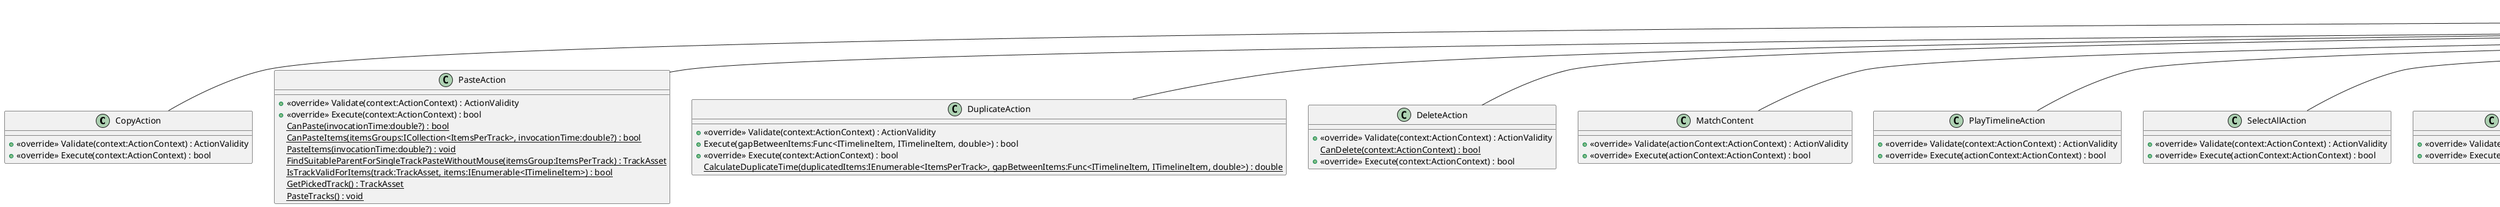 @startuml
class CopyAction {
    + <<override>> Validate(context:ActionContext) : ActionValidity
    + <<override>> Execute(context:ActionContext) : bool
}
class PasteAction {
    + <<override>> Validate(context:ActionContext) : ActionValidity
    + <<override>> Execute(context:ActionContext) : bool
    {static} CanPaste(invocationTime:double?) : bool
    {static} CanPasteItems(itemsGroups:ICollection<ItemsPerTrack>, invocationTime:double?) : bool
    {static} PasteItems(invocationTime:double?) : void
    {static} FindSuitableParentForSingleTrackPasteWithoutMouse(itemsGroup:ItemsPerTrack) : TrackAsset
    {static} IsTrackValidForItems(track:TrackAsset, items:IEnumerable<ITimelineItem>) : bool
    {static} GetPickedTrack() : TrackAsset
    {static} PasteTracks() : void
}
class DuplicateAction {
    + <<override>> Validate(context:ActionContext) : ActionValidity
    + Execute(gapBetweenItems:Func<ITimelineItem, ITimelineItem, double>) : bool
    + <<override>> Execute(context:ActionContext) : bool
    {static} CalculateDuplicateTime(duplicatedItems:IEnumerable<ItemsPerTrack>, gapBetweenItems:Func<ITimelineItem, ITimelineItem, double>) : double
}
class DeleteAction {
    + <<override>> Validate(context:ActionContext) : ActionValidity
    {static} CanDelete(context:ActionContext) : bool
    + <<override>> Execute(context:ActionContext) : bool
}
class MatchContent {
    + <<override>> Validate(actionContext:ActionContext) : ActionValidity
    + <<override>> Execute(actionContext:ActionContext) : bool
}
class PlayTimelineAction {
    + <<override>> Validate(context:ActionContext) : ActionValidity
    + <<override>> Execute(actionContext:ActionContext) : bool
}
class SelectAllAction {
    + <<override>> Validate(context:ActionContext) : ActionValidity
    + <<override>> Execute(actionContext:ActionContext) : bool
}
class PreviousFrameAction {
    + <<override>> Validate(context:ActionContext) : ActionValidity
    + <<override>> Execute(actionContext:ActionContext) : bool
}
class NextFrameAction {
    + <<override>> Validate(context:ActionContext) : ActionValidity
    + <<override>> Execute(actionContext:ActionContext) : bool
}
class FrameAllAction {
    + <<override>> Validate(context:ActionContext) : ActionValidity
    + <<override>> Execute(actionContext:ActionContext) : bool
}
class FrameSelectedAction {
    + <<override>> Validate(context:ActionContext) : ActionValidity
    + {static} FrameRange(startTime:float, endTime:float) : void
    + <<override>> Execute(actionContext:ActionContext) : bool
    + {static} ShouldHandleInlineCurve(curveEditorOwner:IClipCurveEditorOwner) : bool
    + {static} FrameInlineCurves(curveEditorOwner:IClipCurveEditorOwner, selectionOnly:bool) : void
}
class PrevKeyAction {
    + <<override>> Validate(context:ActionContext) : ActionValidity
    + <<override>> Execute(actionContext:ActionContext) : bool
}
class NextKeyAction {
    + <<override>> Validate(context:ActionContext) : ActionValidity
    + <<override>> Execute(actionContext:ActionContext) : bool
}
class GotoStartAction {
    + <<override>> Validate(context:ActionContext) : ActionValidity
    + <<override>> Execute(actionContext:ActionContext) : bool
}
class GotoEndAction {
    + <<override>> Validate(context:ActionContext) : ActionValidity
    + <<override>> Execute(actionContext:ActionContext) : bool
}
class ZoomIn {
    + <<override>> Validate(context:ActionContext) : ActionValidity
    + <<override>> Execute(actionContext:ActionContext) : bool
}
class ZoomOut {
    + <<override>> Validate(context:ActionContext) : ActionValidity
    + <<override>> Execute(actionContext:ActionContext) : bool
}
class NavigateLeft {
    + <<override>> Validate(context:ActionContext) : ActionValidity
    + <<override>> Execute(actionContext:ActionContext) : bool
}
class NavigateRight {
    + <<override>> Validate(context:ActionContext) : ActionValidity
    + <<override>> Execute(actionContext:ActionContext) : bool
}
class ToggleCollapseGroup {
    + <<override>> Validate(context:ActionContext) : ActionValidity
    + <<override>> Execute(actionContext:ActionContext) : bool
}
class SelectLeftClip {
    + <<override>> Validate(context:ActionContext) : ActionValidity
    + <<override>> Execute(actionContext:ActionContext) : bool
}
class SelectRightClip {
    + <<override>> Validate(context:ActionContext) : ActionValidity
    + <<override>> Execute(actionContext:ActionContext) : bool
}
class SelectUpClip {
    + <<override>> Validate(context:ActionContext) : ActionValidity
    + <<override>> Execute(actionContext:ActionContext) : bool
}
class SelectUpTrack {
    + <<override>> Validate(context:ActionContext) : ActionValidity
    + <<override>> Execute(actionContext:ActionContext) : bool
}
class SelectDownClip {
    + <<override>> Validate(context:ActionContext) : ActionValidity
    + <<override>> Execute(actionContext:ActionContext) : bool
}
class SelectDownTrack {
    + <<override>> Validate(context:ActionContext) : ActionValidity
    + <<override>> Execute(actionContext:ActionContext) : bool
}
class MultiselectLeftClip {
    + <<override>> Validate(context:ActionContext) : ActionValidity
    + <<override>> Execute(actionContext:ActionContext) : bool
}
class MultiselectRightClip {
    + <<override>> Validate(context:ActionContext) : ActionValidity
    + <<override>> Execute(actionContext:ActionContext) : bool
}
class MultiselectUpTrack {
    + <<override>> Validate(context:ActionContext) : ActionValidity
    + <<override>> Execute(actionContext:ActionContext) : bool
}
class MultiselectDownTrack {
    + <<override>> Validate(context:ActionContext) : ActionValidity
    + <<override>> Execute(actionContext:ActionContext) : bool
}
class ToggleClipTrackArea {
    + <<override>> Validate(context:ActionContext) : ActionValidity
    + <<override>> Execute(actionContext:ActionContext) : bool
}
class KeyAllAnimated {
    + <<override>> Validate(actionContext:ActionContext) : ActionValidity
    + <<override>> Execute(actionContext:ActionContext) : bool
    {static} GetKeyableTracks(state:WindowState, context:ActionContext) : IEnumerable<TrackAsset>
    {static} CanExecute(state:WindowState, context:ActionContext) : bool
}
TimelineAction <|-- CopyAction
TimelineAction <|-- PasteAction
TimelineAction <|-- DuplicateAction
TimelineAction <|-- DeleteAction
TimelineAction <|-- MatchContent
TimelineAction <|-- PlayTimelineAction
TimelineAction <|-- SelectAllAction
TimelineAction <|-- PreviousFrameAction
TimelineAction <|-- NextFrameAction
TimelineAction <|-- FrameAllAction
TimelineAction <|-- FrameSelectedAction
TimelineAction <|-- PrevKeyAction
TimelineAction <|-- NextKeyAction
TimelineAction <|-- GotoStartAction
TimelineAction <|-- GotoEndAction
TimelineAction <|-- ZoomIn
TimelineAction <|-- ZoomOut
TimelineAction <|-- NavigateLeft
TimelineAction <|-- NavigateRight
TimelineAction <|-- ToggleCollapseGroup
TimelineAction <|-- SelectLeftClip
TimelineAction <|-- SelectRightClip
TimelineAction <|-- SelectUpClip
TimelineAction <|-- SelectUpTrack
TimelineAction <|-- SelectDownClip
TimelineAction <|-- SelectDownTrack
TimelineAction <|-- MultiselectLeftClip
TimelineAction <|-- MultiselectRightClip
TimelineAction <|-- MultiselectUpTrack
TimelineAction <|-- MultiselectDownTrack
TimelineAction <|-- ToggleClipTrackArea
TimelineAction <|-- KeyAllAnimated
@enduml

